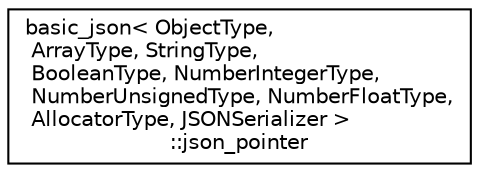 digraph "Graphical Class Hierarchy"
{
 // LATEX_PDF_SIZE
  edge [fontname="Helvetica",fontsize="10",labelfontname="Helvetica",labelfontsize="10"];
  node [fontname="Helvetica",fontsize="10",shape=record];
  rankdir="LR";
  Node0 [label="basic_json\< ObjectType,\l ArrayType, StringType,\l BooleanType, NumberIntegerType,\l NumberUnsignedType, NumberFloatType,\l AllocatorType, JSONSerializer \>\l::json_pointer",height=0.2,width=0.4,color="black", fillcolor="white", style="filled",URL="$classnlohmann_1_1basic__json_1_1json__pointer.html",tooltip="JSON Pointer."];
}
